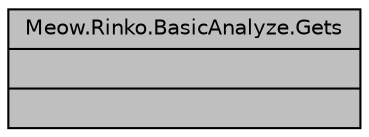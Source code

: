 digraph "Meow.Rinko.BasicAnalyze.Gets"
{
 // LATEX_PDF_SIZE
  edge [fontname="Helvetica",fontsize="10",labelfontname="Helvetica",labelfontsize="10"];
  node [fontname="Helvetica",fontsize="10",shape=record];
  Node1 [label="{Meow.Rinko.BasicAnalyze.Gets\n||}",height=0.2,width=0.4,color="black", fillcolor="grey75", style="filled", fontcolor="black",tooltip="获取基础处理信息"];
}

